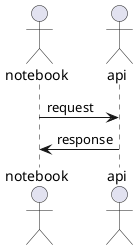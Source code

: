 @startuml spacex

actor notebook
actor api

notebook -> api : request
api -> notebook : response

@enduml